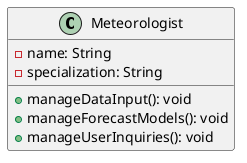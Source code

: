 @startuml
class Meteorologist {
  - name: String
  - specialization: String
  + manageDataInput(): void
  + manageForecastModels(): void
  + manageUserInquiries(): void
}
@enduml